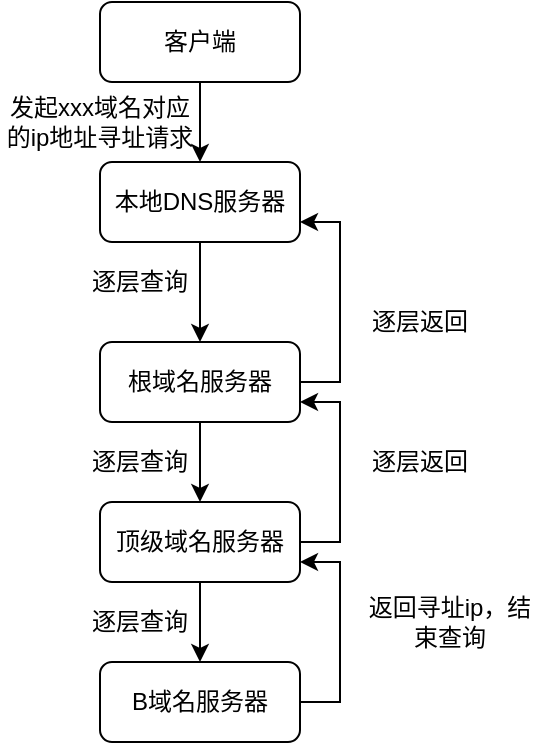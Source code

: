 <mxfile version="13.0.8" type="github"><diagram id="RC9avffKnGslfeTPu71o" name="Page-1"><mxGraphModel dx="1277" dy="618" grid="1" gridSize="10" guides="1" tooltips="1" connect="1" arrows="1" fold="1" page="1" pageScale="1" pageWidth="827" pageHeight="1169" math="0" shadow="0"><root><mxCell id="0"/><mxCell id="1" parent="0"/><mxCell id="nqUM3Sm1_1U_bCqg0LgO-1" value="客户端" style="rounded=1;whiteSpace=wrap;html=1;" parent="1" vertex="1"><mxGeometry x="110" y="130" width="100" height="40" as="geometry"/></mxCell><mxCell id="aNvzju850t84WLl4p4Ta-6" style="edgeStyle=orthogonalEdgeStyle;rounded=0;orthogonalLoop=1;jettySize=auto;html=1;exitX=0.5;exitY=1;exitDx=0;exitDy=0;entryX=0.5;entryY=0;entryDx=0;entryDy=0;" parent="1" source="aNvzju850t84WLl4p4Ta-1" target="aNvzju850t84WLl4p4Ta-3" edge="1"><mxGeometry relative="1" as="geometry"/></mxCell><mxCell id="aNvzju850t84WLl4p4Ta-1" value="本地DNS服务器" style="rounded=1;whiteSpace=wrap;html=1;" parent="1" vertex="1"><mxGeometry x="110" y="210" width="100" height="40" as="geometry"/></mxCell><mxCell id="aNvzju850t84WLl4p4Ta-2" value="" style="endArrow=classic;html=1;exitX=0.5;exitY=1;exitDx=0;exitDy=0;entryX=0.5;entryY=0;entryDx=0;entryDy=0;" parent="1" source="nqUM3Sm1_1U_bCqg0LgO-1" target="aNvzju850t84WLl4p4Ta-1" edge="1"><mxGeometry width="50" height="50" relative="1" as="geometry"><mxPoint x="390" y="370" as="sourcePoint"/><mxPoint x="440" y="320" as="targetPoint"/></mxGeometry></mxCell><mxCell id="aNvzju850t84WLl4p4Ta-7" style="edgeStyle=orthogonalEdgeStyle;rounded=0;orthogonalLoop=1;jettySize=auto;html=1;exitX=0.5;exitY=1;exitDx=0;exitDy=0;entryX=0.5;entryY=0;entryDx=0;entryDy=0;" parent="1" source="aNvzju850t84WLl4p4Ta-3" target="aNvzju850t84WLl4p4Ta-4" edge="1"><mxGeometry relative="1" as="geometry"/></mxCell><mxCell id="aNvzju850t84WLl4p4Ta-15" style="edgeStyle=orthogonalEdgeStyle;rounded=0;orthogonalLoop=1;jettySize=auto;html=1;exitX=1;exitY=0.5;exitDx=0;exitDy=0;entryX=1;entryY=0.75;entryDx=0;entryDy=0;" parent="1" source="aNvzju850t84WLl4p4Ta-3" target="aNvzju850t84WLl4p4Ta-1" edge="1"><mxGeometry relative="1" as="geometry"/></mxCell><mxCell id="aNvzju850t84WLl4p4Ta-3" value="根域名服务器" style="rounded=1;whiteSpace=wrap;html=1;" parent="1" vertex="1"><mxGeometry x="110" y="300" width="100" height="40" as="geometry"/></mxCell><mxCell id="aNvzju850t84WLl4p4Ta-8" style="edgeStyle=orthogonalEdgeStyle;rounded=0;orthogonalLoop=1;jettySize=auto;html=1;exitX=0.5;exitY=1;exitDx=0;exitDy=0;entryX=0.5;entryY=0;entryDx=0;entryDy=0;" parent="1" source="aNvzju850t84WLl4p4Ta-4" target="aNvzju850t84WLl4p4Ta-5" edge="1"><mxGeometry relative="1" as="geometry"/></mxCell><mxCell id="aNvzju850t84WLl4p4Ta-14" style="edgeStyle=orthogonalEdgeStyle;rounded=0;orthogonalLoop=1;jettySize=auto;html=1;exitX=1;exitY=0.5;exitDx=0;exitDy=0;entryX=1;entryY=0.75;entryDx=0;entryDy=0;" parent="1" source="aNvzju850t84WLl4p4Ta-4" target="aNvzju850t84WLl4p4Ta-3" edge="1"><mxGeometry relative="1" as="geometry"/></mxCell><mxCell id="aNvzju850t84WLl4p4Ta-4" value="顶级域名服务器" style="rounded=1;whiteSpace=wrap;html=1;" parent="1" vertex="1"><mxGeometry x="110" y="380" width="100" height="40" as="geometry"/></mxCell><mxCell id="aNvzju850t84WLl4p4Ta-10" style="edgeStyle=orthogonalEdgeStyle;rounded=0;orthogonalLoop=1;jettySize=auto;html=1;exitX=1;exitY=0.5;exitDx=0;exitDy=0;entryX=1;entryY=0.75;entryDx=0;entryDy=0;" parent="1" source="aNvzju850t84WLl4p4Ta-5" target="aNvzju850t84WLl4p4Ta-4" edge="1"><mxGeometry relative="1" as="geometry"/></mxCell><mxCell id="aNvzju850t84WLl4p4Ta-5" value="B域名服务器" style="rounded=1;whiteSpace=wrap;html=1;" parent="1" vertex="1"><mxGeometry x="110" y="460" width="100" height="40" as="geometry"/></mxCell><mxCell id="aNvzju850t84WLl4p4Ta-9" value="发起xxx域名对应的ip地址寻址请求" style="text;html=1;strokeColor=none;fillColor=none;align=center;verticalAlign=middle;whiteSpace=wrap;rounded=0;" parent="1" vertex="1"><mxGeometry x="60" y="180" width="100" height="20" as="geometry"/></mxCell><mxCell id="aNvzju850t84WLl4p4Ta-11" value="返回寻址ip，结束查询" style="text;html=1;strokeColor=none;fillColor=none;align=center;verticalAlign=middle;whiteSpace=wrap;rounded=0;" parent="1" vertex="1"><mxGeometry x="240" y="430" width="90" height="20" as="geometry"/></mxCell><mxCell id="aNvzju850t84WLl4p4Ta-17" value="逐层查询" style="text;html=1;strokeColor=none;fillColor=none;align=center;verticalAlign=middle;whiteSpace=wrap;rounded=0;" parent="1" vertex="1"><mxGeometry x="100" y="260" width="60" height="20" as="geometry"/></mxCell><mxCell id="aNvzju850t84WLl4p4Ta-18" value="逐层查询" style="text;html=1;strokeColor=none;fillColor=none;align=center;verticalAlign=middle;whiteSpace=wrap;rounded=0;" parent="1" vertex="1"><mxGeometry x="100" y="430" width="60" height="20" as="geometry"/></mxCell><mxCell id="aNvzju850t84WLl4p4Ta-19" value="逐层查询" style="text;html=1;strokeColor=none;fillColor=none;align=center;verticalAlign=middle;whiteSpace=wrap;rounded=0;" parent="1" vertex="1"><mxGeometry x="100" y="350" width="60" height="20" as="geometry"/></mxCell><mxCell id="aNvzju850t84WLl4p4Ta-20" value="逐层返回" style="text;html=1;strokeColor=none;fillColor=none;align=center;verticalAlign=middle;whiteSpace=wrap;rounded=0;" parent="1" vertex="1"><mxGeometry x="240" y="350" width="60" height="20" as="geometry"/></mxCell><mxCell id="aNvzju850t84WLl4p4Ta-21" value="逐层返回" style="text;html=1;strokeColor=none;fillColor=none;align=center;verticalAlign=middle;whiteSpace=wrap;rounded=0;" parent="1" vertex="1"><mxGeometry x="240" y="280" width="60" height="20" as="geometry"/></mxCell></root></mxGraphModel></diagram></mxfile>